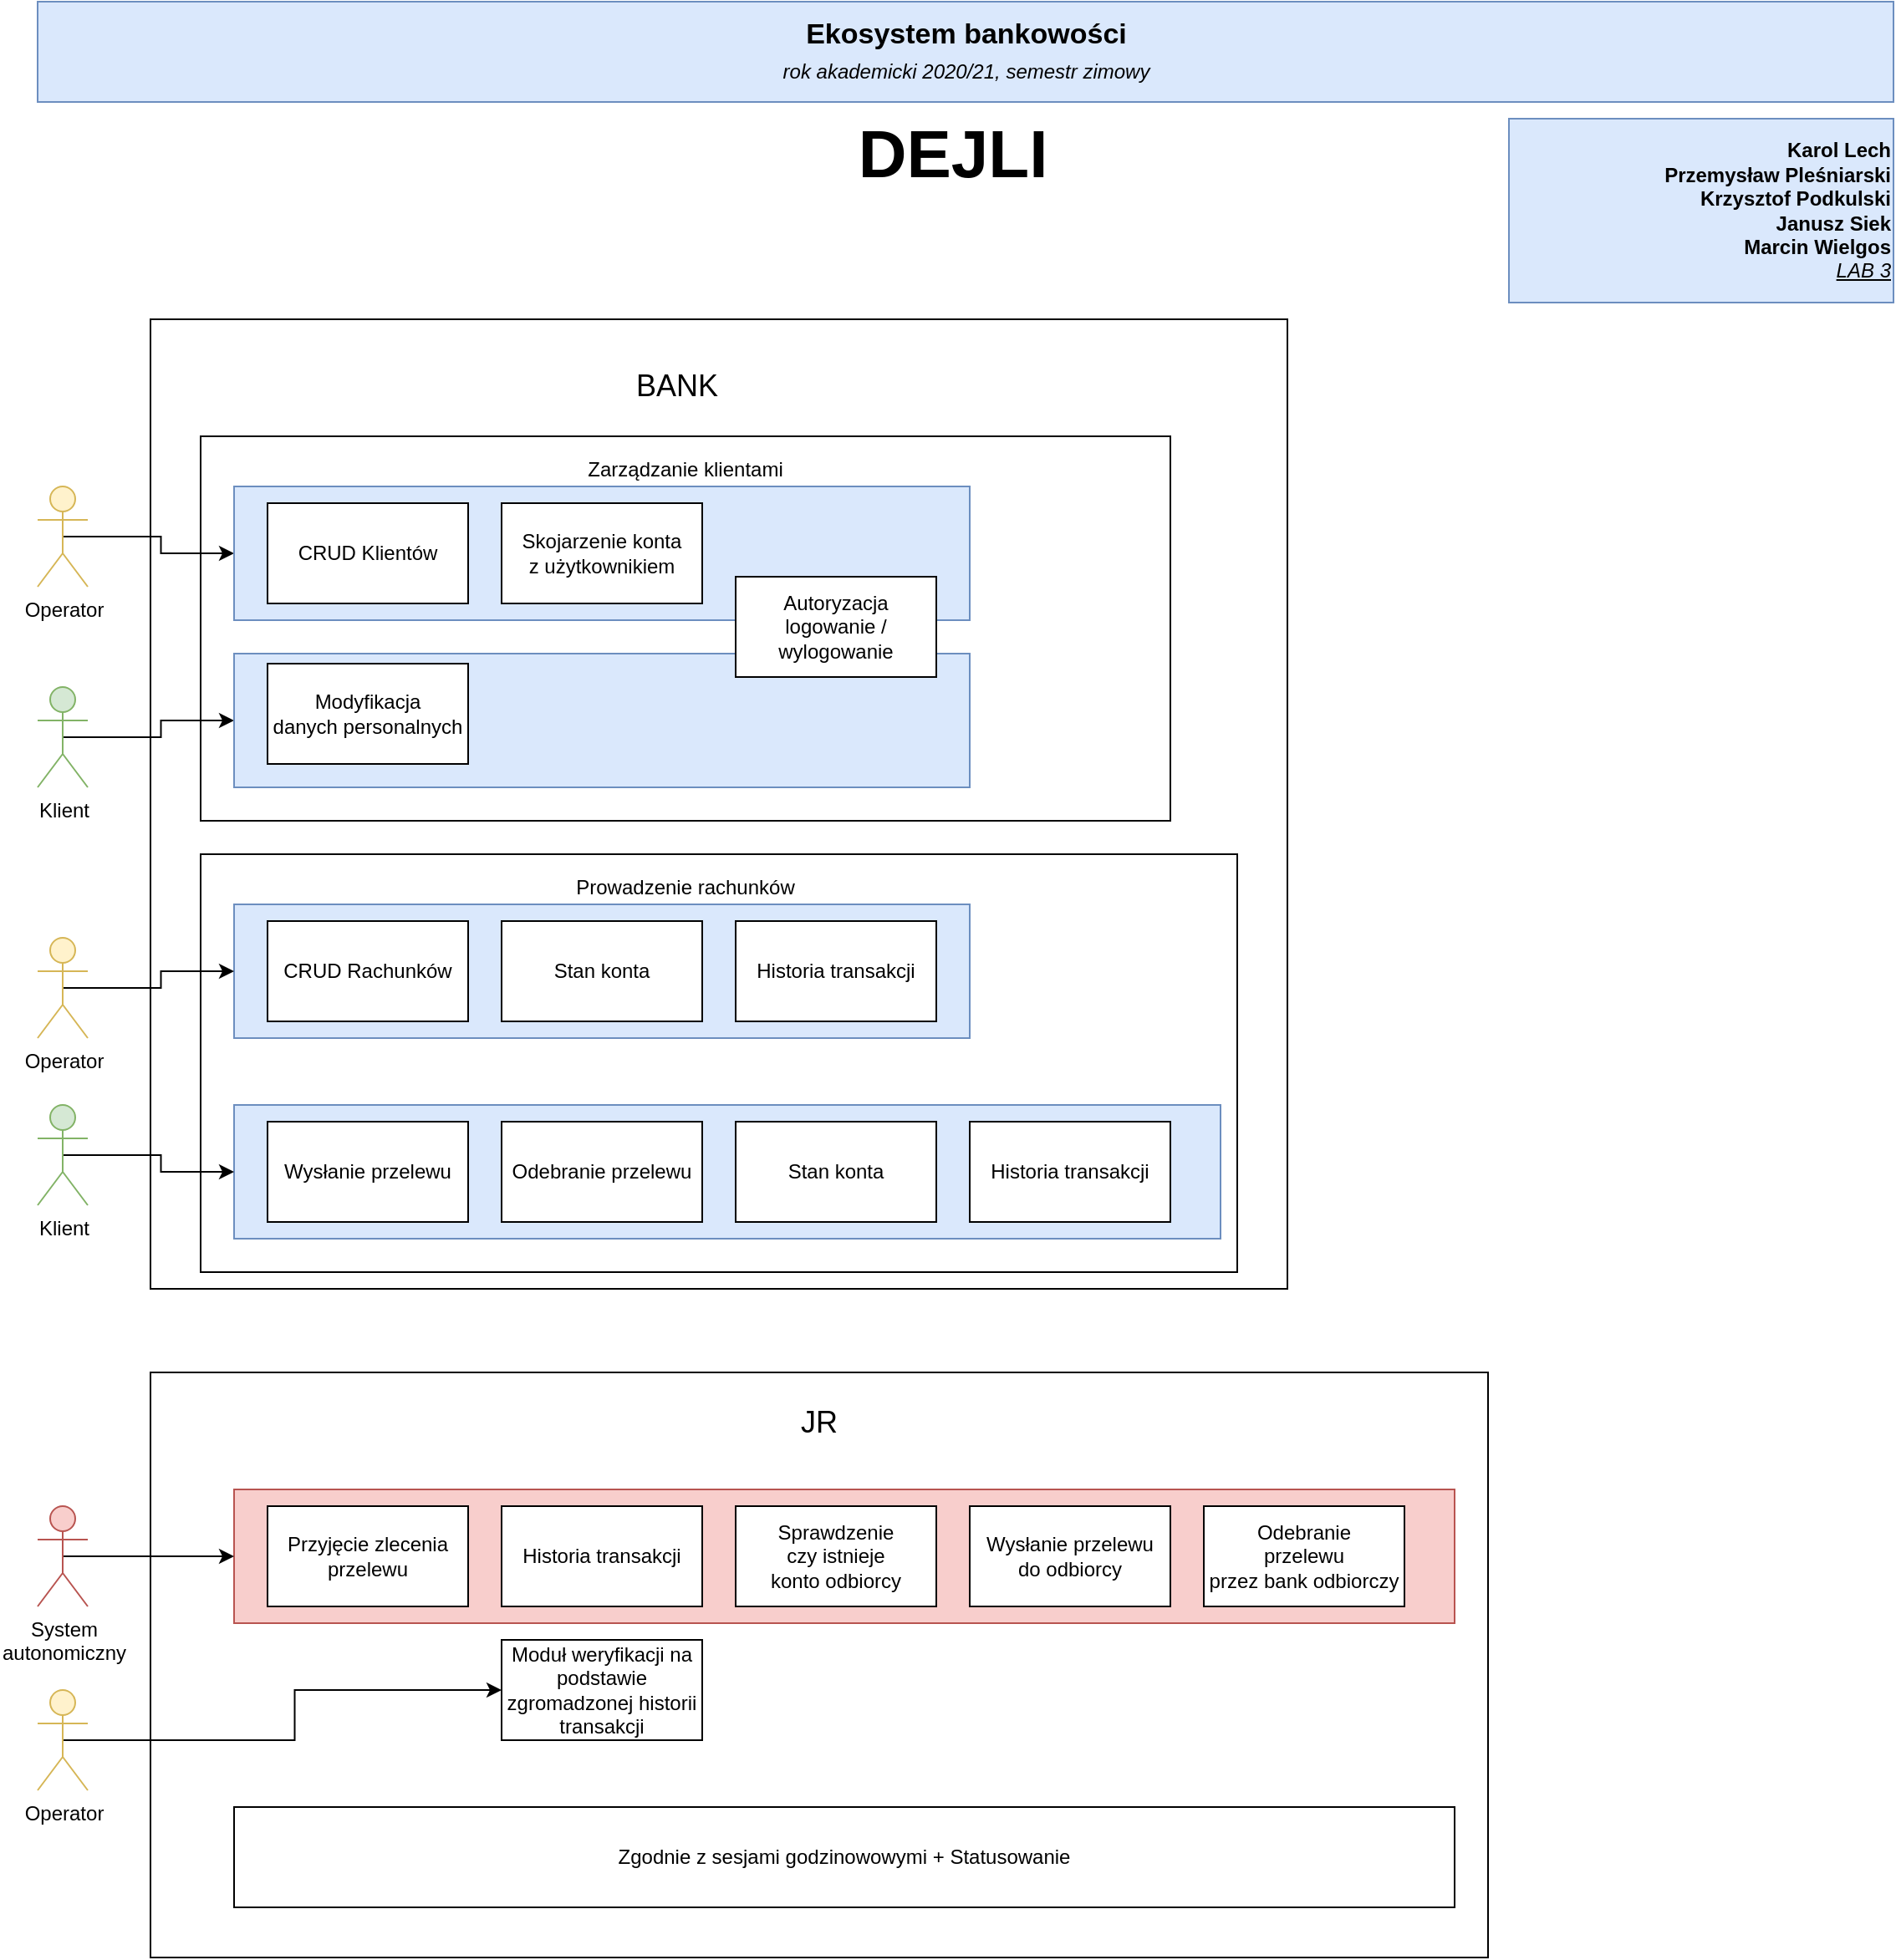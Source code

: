 <mxfile version="13.9.1" type="github">
  <diagram id="g0dn7Org-z-N9JJK-r2b" name="Page-1">
    <mxGraphModel dx="1422" dy="794" grid="1" gridSize="10" guides="1" tooltips="1" connect="1" arrows="1" fold="1" page="1" pageScale="1" pageWidth="1169" pageHeight="827" math="0" shadow="0">
      <root>
        <mxCell id="0" />
        <mxCell id="1" parent="0" />
        <mxCell id="W8oomiM3XH0VMZYA9GTn-3" value="&lt;div style=&quot;font-size: 17px&quot;&gt;&lt;b style=&quot;font-size: 17px&quot;&gt;Ekosystem bankowości&lt;/b&gt;&lt;/div&gt;&lt;div&gt;&lt;i&gt;&lt;font style=&quot;font-size: 12px&quot;&gt;rok akademicki 2020/21, semestr zimowy&lt;/font&gt;&lt;/i&gt;&lt;/div&gt;" style="rounded=0;whiteSpace=wrap;html=1;fillColor=#dae8fc;strokeColor=#6c8ebf;fontFamily=Helvetica;align=center;fontSize=17;" parent="1" vertex="1">
          <mxGeometry x="32.5" y="40" width="1110" height="60" as="geometry" />
        </mxCell>
        <mxCell id="W8oomiM3XH0VMZYA9GTn-80" value="&lt;div&gt;&lt;font&gt;&lt;b&gt;Karol Lech&lt;/b&gt;&lt;/font&gt;&lt;/div&gt;&lt;div&gt;&lt;font&gt;&lt;b&gt;Przemysław Pleśniarski&lt;/b&gt;&lt;/font&gt;&lt;/div&gt;&lt;div&gt;&lt;font&gt;&lt;b&gt;Krzysztof Podkulski&lt;/b&gt;&lt;/font&gt;&lt;/div&gt;&lt;div&gt;&lt;font&gt;&lt;b&gt;Janusz Siek&lt;/b&gt;&lt;/font&gt;&lt;/div&gt;&lt;div&gt;&lt;b&gt;Marcin Wielgos&lt;/b&gt;&lt;/div&gt;&lt;div&gt;&lt;u&gt;&lt;i&gt;LAB 3&lt;/i&gt;&lt;/u&gt;&lt;/div&gt;" style="rounded=0;whiteSpace=wrap;html=1;fillColor=#dae8fc;strokeColor=#6c8ebf;align=right;fontFamily=Helvetica;labelBackgroundColor=none;labelBorderColor=none;strokeWidth=1;glass=0;shadow=0;sketch=0;" parent="1" vertex="1">
          <mxGeometry x="912.5" y="110" width="230" height="110" as="geometry" />
        </mxCell>
        <mxCell id="SgNjyL0RrGuz2-2YGvZn-1" value="DEJLI" style="text;html=1;strokeColor=none;fillColor=none;align=center;verticalAlign=middle;whiteSpace=wrap;rounded=0;fontSize=40;fontStyle=1" parent="1" vertex="1">
          <mxGeometry x="560" y="120" width="40" height="20" as="geometry" />
        </mxCell>
        <mxCell id="SgNjyL0RrGuz2-2YGvZn-2" value="" style="rounded=0;whiteSpace=wrap;html=1;fontSize=40;" parent="1" vertex="1">
          <mxGeometry x="100" y="230" width="680" height="580" as="geometry" />
        </mxCell>
        <mxCell id="SgNjyL0RrGuz2-2YGvZn-4" value="" style="rounded=0;whiteSpace=wrap;html=1;fontSize=40;" parent="1" vertex="1">
          <mxGeometry x="130" y="300" width="580" height="230" as="geometry" />
        </mxCell>
        <mxCell id="SgNjyL0RrGuz2-2YGvZn-5" value="Zarządzanie klientami" style="text;html=1;strokeColor=none;fillColor=none;align=center;verticalAlign=middle;whiteSpace=wrap;rounded=0;fontSize=12;" parent="1" vertex="1">
          <mxGeometry x="340" y="310" width="160" height="20" as="geometry" />
        </mxCell>
        <mxCell id="SgNjyL0RrGuz2-2YGvZn-6" value="" style="rounded=0;whiteSpace=wrap;html=1;fontSize=40;" parent="1" vertex="1">
          <mxGeometry x="130" y="550" width="620" height="250" as="geometry" />
        </mxCell>
        <mxCell id="SgNjyL0RrGuz2-2YGvZn-7" value="Prowadzenie rachunków" style="text;html=1;strokeColor=none;fillColor=none;align=center;verticalAlign=middle;whiteSpace=wrap;rounded=0;fontSize=12;" parent="1" vertex="1">
          <mxGeometry x="340" y="560" width="160" height="20" as="geometry" />
        </mxCell>
        <mxCell id="SgNjyL0RrGuz2-2YGvZn-21" value="&lt;font style=&quot;font-size: 18px&quot;&gt;BANK&lt;/font&gt;" style="text;html=1;strokeColor=none;fillColor=none;align=center;verticalAlign=middle;whiteSpace=wrap;rounded=0;fontSize=12;" parent="1" vertex="1">
          <mxGeometry x="395" y="260" width="40" height="20" as="geometry" />
        </mxCell>
        <mxCell id="SgNjyL0RrGuz2-2YGvZn-22" value="" style="rounded=0;whiteSpace=wrap;html=1;fontSize=12;" parent="1" vertex="1">
          <mxGeometry x="100" y="860" width="800" height="350" as="geometry" />
        </mxCell>
        <mxCell id="SgNjyL0RrGuz2-2YGvZn-23" value="&lt;font style=&quot;font-size: 18px&quot;&gt;JR&lt;/font&gt;" style="text;html=1;strokeColor=none;fillColor=none;align=center;verticalAlign=middle;whiteSpace=wrap;rounded=0;fontSize=12;" parent="1" vertex="1">
          <mxGeometry x="480" y="880" width="40" height="20" as="geometry" />
        </mxCell>
        <mxCell id="SgNjyL0RrGuz2-2YGvZn-28" value="Moduł weryfikacji na podstawie zgromadzonej historii transakcji" style="rounded=0;whiteSpace=wrap;html=1;fontSize=12;" parent="1" vertex="1">
          <mxGeometry x="310" y="1020" width="120" height="60" as="geometry" />
        </mxCell>
        <mxCell id="SgNjyL0RrGuz2-2YGvZn-34" value="Zgodnie z sesjami godzinowowymi + Statusowanie" style="rounded=0;whiteSpace=wrap;html=1;fontSize=12;" parent="1" vertex="1">
          <mxGeometry x="150" y="1120" width="730" height="60" as="geometry" />
        </mxCell>
        <mxCell id="SgNjyL0RrGuz2-2YGvZn-52" style="edgeStyle=orthogonalEdgeStyle;rounded=0;orthogonalLoop=1;jettySize=auto;html=1;exitX=0.5;exitY=0.5;exitDx=0;exitDy=0;exitPerimeter=0;entryX=0;entryY=0.5;entryDx=0;entryDy=0;fontSize=12;" parent="1" source="SgNjyL0RrGuz2-2YGvZn-48" target="SgNjyL0RrGuz2-2YGvZn-51" edge="1">
          <mxGeometry relative="1" as="geometry" />
        </mxCell>
        <mxCell id="SgNjyL0RrGuz2-2YGvZn-48" value="Operator" style="shape=umlActor;verticalLabelPosition=bottom;verticalAlign=top;html=1;outlineConnect=0;fontSize=12;fillColor=#fff2cc;strokeColor=#d6b656;" parent="1" vertex="1">
          <mxGeometry x="32.5" y="330" width="30" height="60" as="geometry" />
        </mxCell>
        <mxCell id="SgNjyL0RrGuz2-2YGvZn-51" value="" style="rounded=0;whiteSpace=wrap;html=1;fontSize=12;fillColor=#dae8fc;strokeColor=#6c8ebf;" parent="1" vertex="1">
          <mxGeometry x="150" y="330" width="440" height="80" as="geometry" />
        </mxCell>
        <mxCell id="SgNjyL0RrGuz2-2YGvZn-9" value="CRUD Klientów" style="rounded=0;whiteSpace=wrap;html=1;fontSize=12;" parent="1" vertex="1">
          <mxGeometry x="170" y="340" width="120" height="60" as="geometry" />
        </mxCell>
        <mxCell id="SgNjyL0RrGuz2-2YGvZn-12" value="Skojarzenie konta&lt;br&gt;z użytkownikiem" style="rounded=0;whiteSpace=wrap;html=1;fontSize=12;" parent="1" vertex="1">
          <mxGeometry x="310" y="340" width="120" height="60" as="geometry" />
        </mxCell>
        <mxCell id="SgNjyL0RrGuz2-2YGvZn-55" style="edgeStyle=orthogonalEdgeStyle;rounded=0;orthogonalLoop=1;jettySize=auto;html=1;exitX=0.5;exitY=0.5;exitDx=0;exitDy=0;exitPerimeter=0;entryX=0;entryY=0.5;entryDx=0;entryDy=0;fontSize=12;" parent="1" source="SgNjyL0RrGuz2-2YGvZn-53" target="SgNjyL0RrGuz2-2YGvZn-54" edge="1">
          <mxGeometry relative="1" as="geometry" />
        </mxCell>
        <mxCell id="SgNjyL0RrGuz2-2YGvZn-53" value="Klient" style="shape=umlActor;verticalLabelPosition=bottom;verticalAlign=top;html=1;outlineConnect=0;fontSize=12;fillColor=#d5e8d4;strokeColor=#82b366;" parent="1" vertex="1">
          <mxGeometry x="32.5" y="450" width="30" height="60" as="geometry" />
        </mxCell>
        <mxCell id="SgNjyL0RrGuz2-2YGvZn-54" value="" style="rounded=0;whiteSpace=wrap;html=1;fontSize=12;fillColor=#dae8fc;strokeColor=#6c8ebf;" parent="1" vertex="1">
          <mxGeometry x="150" y="430" width="440" height="80" as="geometry" />
        </mxCell>
        <mxCell id="SgNjyL0RrGuz2-2YGvZn-14" value="Autoryzacja&lt;br&gt;logowanie / wylogowanie" style="rounded=0;whiteSpace=wrap;html=1;fontSize=12;" parent="1" vertex="1">
          <mxGeometry x="450" y="384" width="120" height="60" as="geometry" />
        </mxCell>
        <mxCell id="SgNjyL0RrGuz2-2YGvZn-18" value="Modyfikacja&lt;br&gt;danych personalnych" style="rounded=0;whiteSpace=wrap;html=1;fontSize=12;" parent="1" vertex="1">
          <mxGeometry x="170" y="436" width="120" height="60" as="geometry" />
        </mxCell>
        <mxCell id="SgNjyL0RrGuz2-2YGvZn-58" value="" style="rounded=0;whiteSpace=wrap;html=1;fontSize=12;fillColor=#dae8fc;strokeColor=#6c8ebf;" parent="1" vertex="1">
          <mxGeometry x="150" y="580" width="440" height="80" as="geometry" />
        </mxCell>
        <mxCell id="SgNjyL0RrGuz2-2YGvZn-15" value="CRUD Rachunków" style="rounded=0;whiteSpace=wrap;html=1;fontSize=12;" parent="1" vertex="1">
          <mxGeometry x="170" y="590" width="120" height="60" as="geometry" />
        </mxCell>
        <mxCell id="SgNjyL0RrGuz2-2YGvZn-56" value="Stan konta" style="rounded=0;whiteSpace=wrap;html=1;fontSize=12;" parent="1" vertex="1">
          <mxGeometry x="310" y="590" width="120" height="60" as="geometry" />
        </mxCell>
        <mxCell id="SgNjyL0RrGuz2-2YGvZn-57" value="Historia transakcji" style="rounded=0;whiteSpace=wrap;html=1;fontSize=12;" parent="1" vertex="1">
          <mxGeometry x="450" y="590" width="120" height="60" as="geometry" />
        </mxCell>
        <mxCell id="SgNjyL0RrGuz2-2YGvZn-59" value="" style="rounded=0;whiteSpace=wrap;html=1;fontSize=12;fillColor=#dae8fc;strokeColor=#6c8ebf;" parent="1" vertex="1">
          <mxGeometry x="150" y="700" width="590" height="80" as="geometry" />
        </mxCell>
        <mxCell id="SgNjyL0RrGuz2-2YGvZn-16" value="Stan konta" style="rounded=0;whiteSpace=wrap;html=1;fontSize=12;" parent="1" vertex="1">
          <mxGeometry x="450" y="710" width="120" height="60" as="geometry" />
        </mxCell>
        <mxCell id="SgNjyL0RrGuz2-2YGvZn-17" value="Historia transakcji" style="rounded=0;whiteSpace=wrap;html=1;fontSize=12;" parent="1" vertex="1">
          <mxGeometry x="590" y="710" width="120" height="60" as="geometry" />
        </mxCell>
        <mxCell id="SgNjyL0RrGuz2-2YGvZn-19" value="Wysłanie przelewu" style="rounded=0;whiteSpace=wrap;html=1;fontSize=12;" parent="1" vertex="1">
          <mxGeometry x="170" y="710" width="120" height="60" as="geometry" />
        </mxCell>
        <mxCell id="SgNjyL0RrGuz2-2YGvZn-20" value="Odebranie przelewu" style="rounded=0;whiteSpace=wrap;html=1;fontSize=12;" parent="1" vertex="1">
          <mxGeometry x="310" y="710" width="120" height="60" as="geometry" />
        </mxCell>
        <mxCell id="SgNjyL0RrGuz2-2YGvZn-62" style="edgeStyle=orthogonalEdgeStyle;rounded=0;orthogonalLoop=1;jettySize=auto;html=1;exitX=0.5;exitY=0.5;exitDx=0;exitDy=0;exitPerimeter=0;fontSize=12;" parent="1" source="SgNjyL0RrGuz2-2YGvZn-60" target="SgNjyL0RrGuz2-2YGvZn-58" edge="1">
          <mxGeometry relative="1" as="geometry" />
        </mxCell>
        <mxCell id="SgNjyL0RrGuz2-2YGvZn-60" value="Operator" style="shape=umlActor;verticalLabelPosition=bottom;verticalAlign=top;html=1;outlineConnect=0;fontSize=12;fillColor=#fff2cc;strokeColor=#d6b656;" parent="1" vertex="1">
          <mxGeometry x="32.5" y="600" width="30" height="60" as="geometry" />
        </mxCell>
        <mxCell id="SgNjyL0RrGuz2-2YGvZn-63" style="edgeStyle=orthogonalEdgeStyle;rounded=0;orthogonalLoop=1;jettySize=auto;html=1;exitX=0.5;exitY=0.5;exitDx=0;exitDy=0;exitPerimeter=0;entryX=0;entryY=0.5;entryDx=0;entryDy=0;fontSize=12;" parent="1" source="SgNjyL0RrGuz2-2YGvZn-61" target="SgNjyL0RrGuz2-2YGvZn-59" edge="1">
          <mxGeometry relative="1" as="geometry" />
        </mxCell>
        <mxCell id="SgNjyL0RrGuz2-2YGvZn-61" value="Klient" style="shape=umlActor;verticalLabelPosition=bottom;verticalAlign=top;html=1;outlineConnect=0;fontSize=12;fillColor=#d5e8d4;strokeColor=#82b366;" parent="1" vertex="1">
          <mxGeometry x="32.5" y="700" width="30" height="60" as="geometry" />
        </mxCell>
        <mxCell id="SgNjyL0RrGuz2-2YGvZn-65" value="" style="rounded=0;whiteSpace=wrap;html=1;fontSize=12;fillColor=#f8cecc;strokeColor=#b85450;" parent="1" vertex="1">
          <mxGeometry x="150" y="930" width="730" height="80" as="geometry" />
        </mxCell>
        <mxCell id="SgNjyL0RrGuz2-2YGvZn-27" value="Przyjęcie zlecenia&lt;br&gt;przelewu" style="rounded=0;whiteSpace=wrap;html=1;fontSize=12;" parent="1" vertex="1">
          <mxGeometry x="170" y="940" width="120" height="60" as="geometry" />
        </mxCell>
        <mxCell id="SgNjyL0RrGuz2-2YGvZn-29" value="Historia transakcji" style="rounded=0;whiteSpace=wrap;html=1;fontSize=12;" parent="1" vertex="1">
          <mxGeometry x="310" y="940" width="120" height="60" as="geometry" />
        </mxCell>
        <mxCell id="SgNjyL0RrGuz2-2YGvZn-32" value="Wysłanie przelewu&lt;br&gt;do odbiorcy" style="rounded=0;whiteSpace=wrap;html=1;fontSize=12;" parent="1" vertex="1">
          <mxGeometry x="590" y="940" width="120" height="60" as="geometry" />
        </mxCell>
        <mxCell id="SgNjyL0RrGuz2-2YGvZn-33" value="Odebranie&lt;br&gt;przelewu&lt;br&gt;przez bank odbiorczy" style="rounded=0;whiteSpace=wrap;html=1;fontSize=12;" parent="1" vertex="1">
          <mxGeometry x="730" y="940" width="120" height="60" as="geometry" />
        </mxCell>
        <mxCell id="SgNjyL0RrGuz2-2YGvZn-67" style="edgeStyle=orthogonalEdgeStyle;rounded=0;orthogonalLoop=1;jettySize=auto;html=1;exitX=0.5;exitY=0.5;exitDx=0;exitDy=0;exitPerimeter=0;entryX=0;entryY=0.5;entryDx=0;entryDy=0;fontSize=12;" parent="1" source="SgNjyL0RrGuz2-2YGvZn-66" target="SgNjyL0RrGuz2-2YGvZn-65" edge="1">
          <mxGeometry relative="1" as="geometry" />
        </mxCell>
        <mxCell id="SgNjyL0RrGuz2-2YGvZn-66" value="System &lt;br&gt;autonomiczny" style="shape=umlActor;verticalLabelPosition=bottom;verticalAlign=top;html=1;outlineConnect=0;fontSize=12;fillColor=#f8cecc;strokeColor=#b85450;" parent="1" vertex="1">
          <mxGeometry x="32.5" y="940" width="30" height="60" as="geometry" />
        </mxCell>
        <mxCell id="SgNjyL0RrGuz2-2YGvZn-70" style="edgeStyle=orthogonalEdgeStyle;rounded=0;orthogonalLoop=1;jettySize=auto;html=1;exitX=0.5;exitY=0.5;exitDx=0;exitDy=0;exitPerimeter=0;entryX=0;entryY=0.5;entryDx=0;entryDy=0;fontSize=12;" parent="1" source="SgNjyL0RrGuz2-2YGvZn-68" target="SgNjyL0RrGuz2-2YGvZn-28" edge="1">
          <mxGeometry relative="1" as="geometry" />
        </mxCell>
        <mxCell id="SgNjyL0RrGuz2-2YGvZn-68" value="Operator" style="shape=umlActor;verticalLabelPosition=bottom;verticalAlign=top;html=1;outlineConnect=0;fontSize=12;fillColor=#fff2cc;strokeColor=#d6b656;" parent="1" vertex="1">
          <mxGeometry x="32.5" y="1050" width="30" height="60" as="geometry" />
        </mxCell>
        <mxCell id="Kz4w3yk4jUIDKmfxEzkE-1" value="Sprawdzenie&lt;br&gt;czy istnieje&lt;br&gt;konto odbiorcy" style="rounded=0;whiteSpace=wrap;html=1;fontSize=12;" vertex="1" parent="1">
          <mxGeometry x="450" y="940" width="120" height="60" as="geometry" />
        </mxCell>
      </root>
    </mxGraphModel>
  </diagram>
</mxfile>
